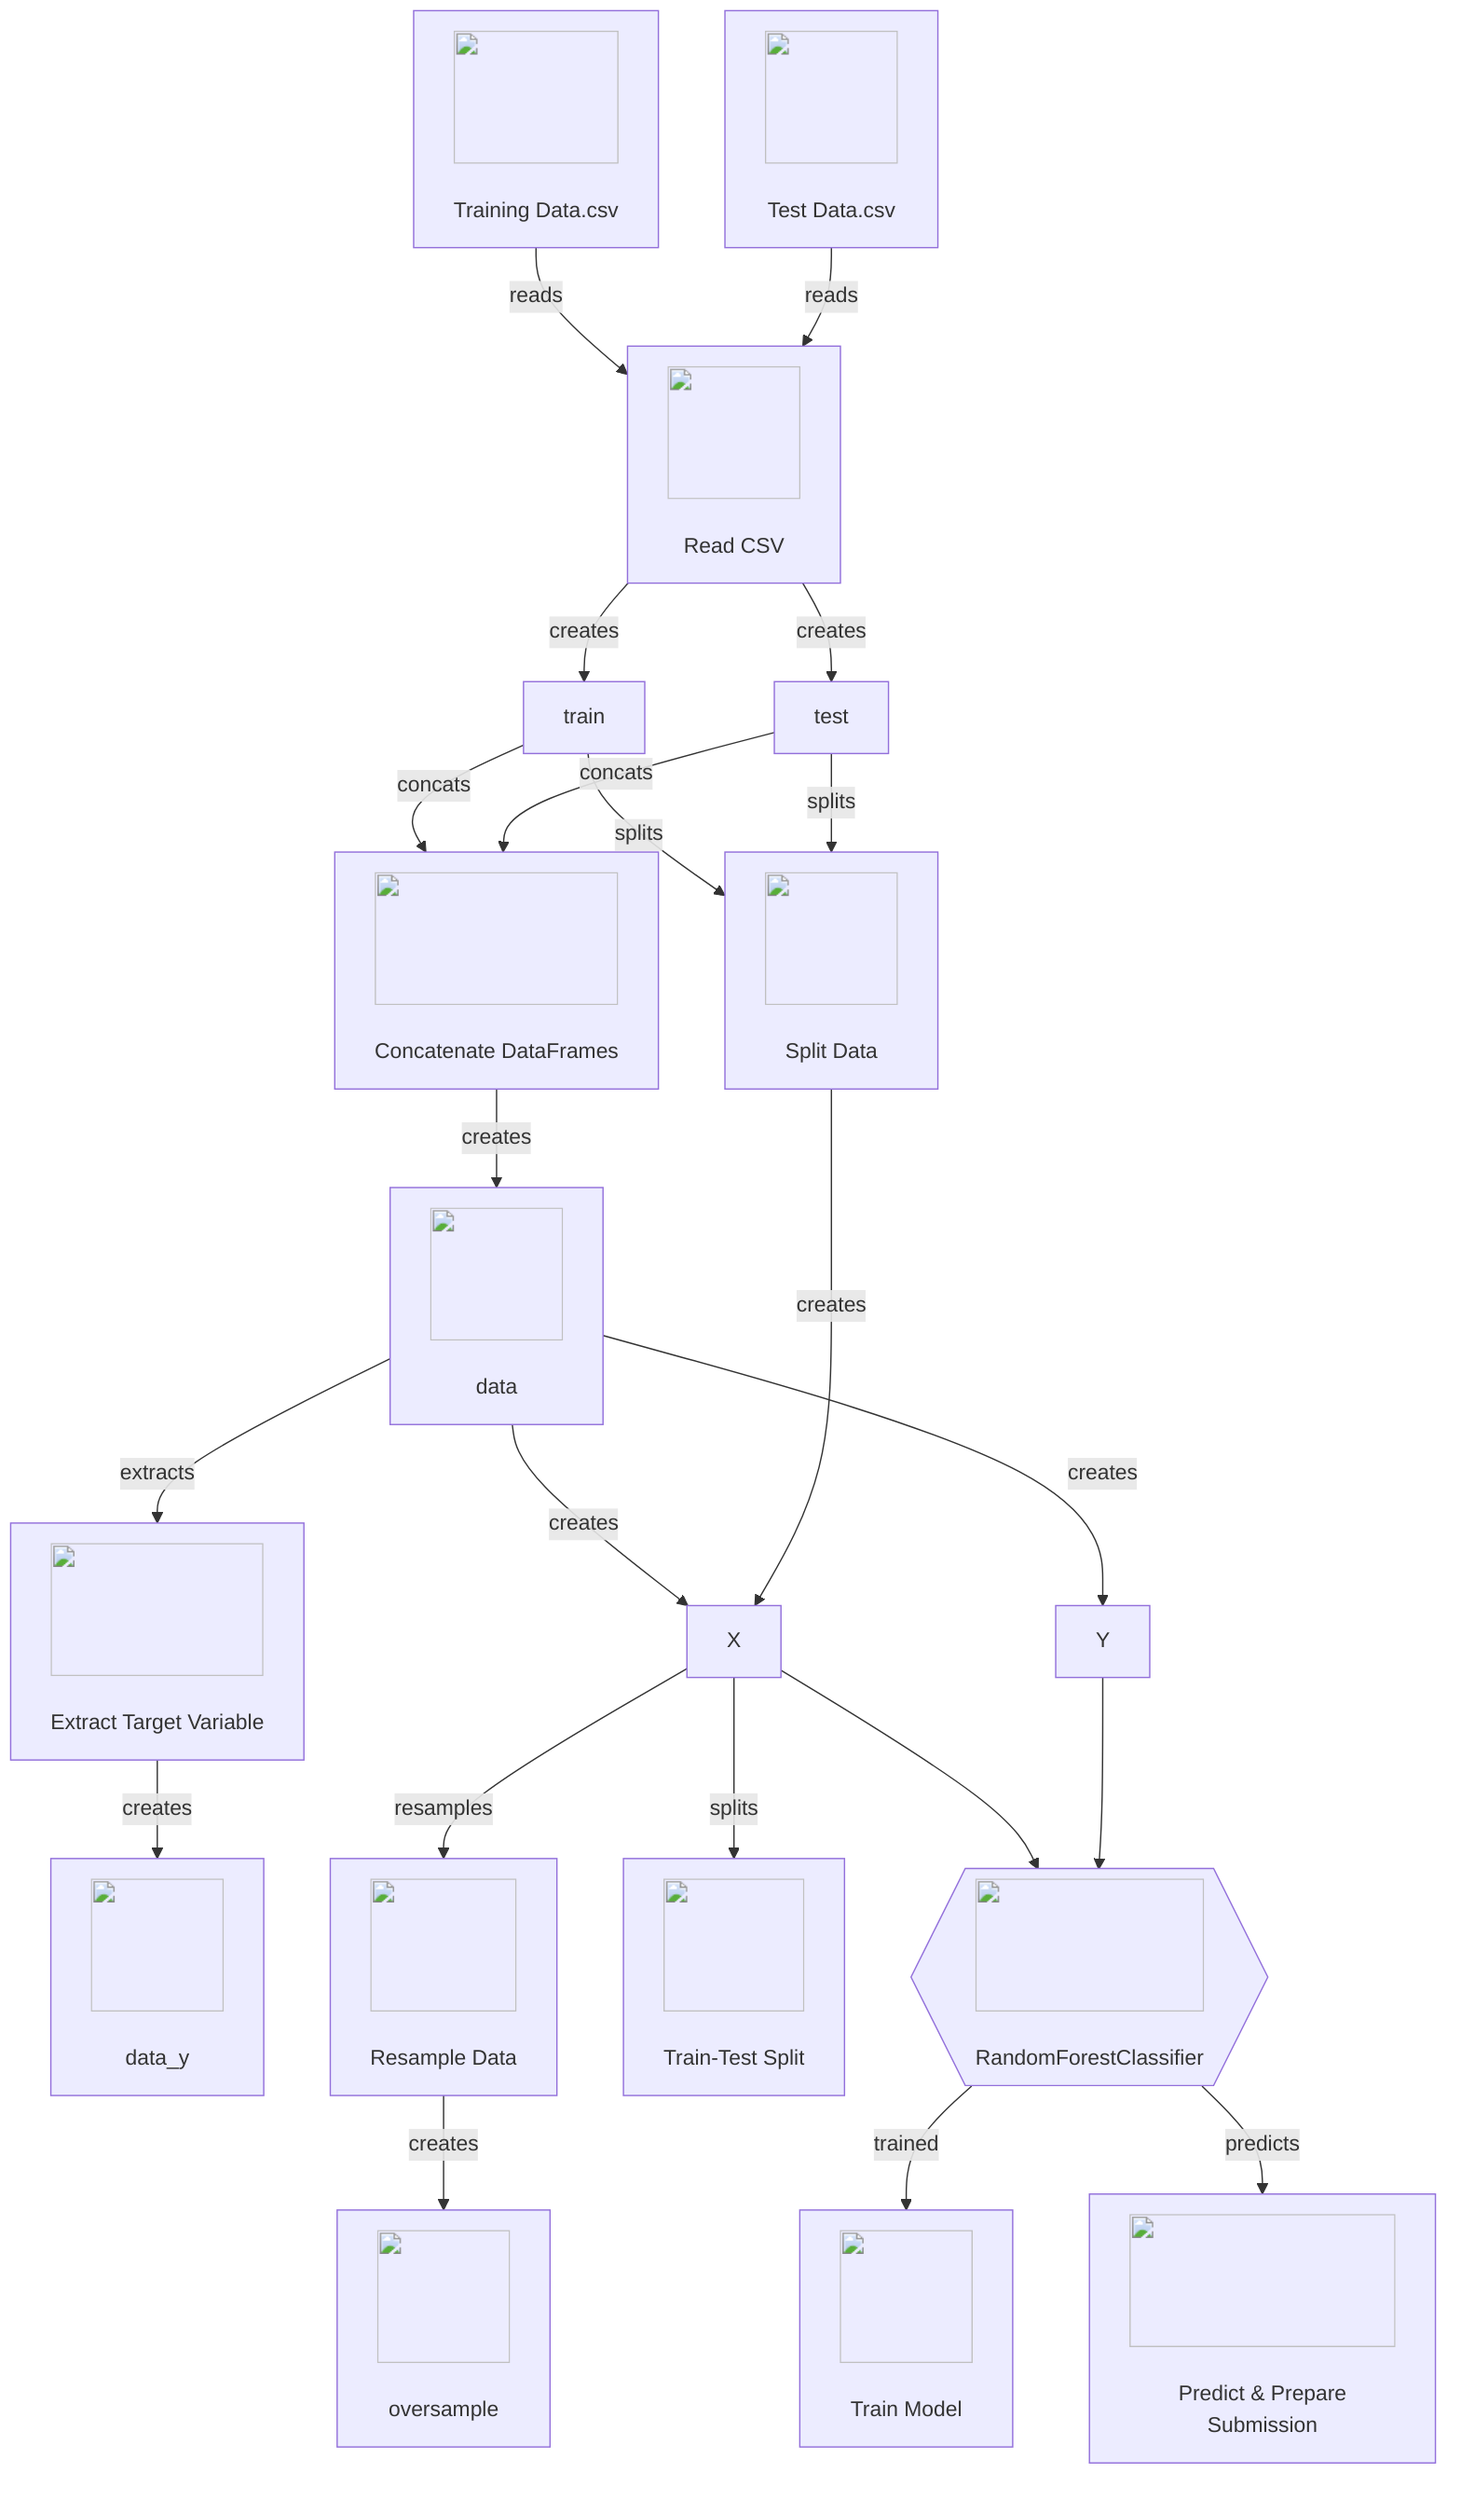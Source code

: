 flowchart TD
    %% Data Sources
    A1["<img src='icons/file.svg' width=100 height=100/> <br/> Training Data.csv"]
    A2["<img src='icons/file.svg' width=100 height=100/> <br/> Test Data.csv"]
    
    %% Variable Nodes
    B1["train"] 
    B2["test"]
    B3["<img src='icons/table.svg' width=100 height=100/> <br/> data"]
    B4["<img src='icons/column_split.svg' width=100 height=100/> <br/> data_y"]
    B5["X"]
    B6["Y"]
    B7["<img src='icons/row_split.svg' width=100 height=100/> <br/> oversample"]

    %% Data Handling Processes
    P1["<img src='icons/database.svg' width=100 height=100/> <br/> Read CSV"]
    P2["<img src='icons/table.svg' width=100 height=100/> <br/> Concatenate DataFrames"]
    P3["<img src='icons/column_split.svg' width=100 height=100/> <br/> Extract Target Variable"]
    P4["<img src='icons/row_split.svg' width=100 height=100/> <br/> Split Data"]
    P5["<img src='icons/row_split.svg' width=100 height=100/> <br/> Resample Data"]
    P6["<img src='icons/row_split.svg' width=100 height=100/> <br/> Train-Test Split"]
    P7["<img src='icons/brain.svg' width=100 height=100/> <br/> Train Model"]
    P8["<img src='icons/brain.svg' width=100 height=100/> <br/> Predict & Prepare Submission"]

    %% Model Nodes
    M1{{"<img src='icons/brain.svg' width=100 height=100/> <br/> RandomForestClassifier"}}

    %% Data Flows
    A1 -->|reads| P1
    A2 -->|reads| P1
    P1 -->|creates| B1
    P1 -->|creates| B2

    B1 & B2 -->|concats| P2
    P2 -->|creates| B3

    B3 -->|extracts| P3
    P3 -->|creates| B4
    B3 -->|creates| B5
    B3 -->|creates| B6

    B1 & B2 -->|splits| P4
    P4 -->|creates| B5

    B5 -->|resamples| P5
    P5 -->|creates| B7

    B5 -->|splits| P6
    B5 & B6 --> M1
    M1 -->|trained| P7

    M1 -->|predicts| P8